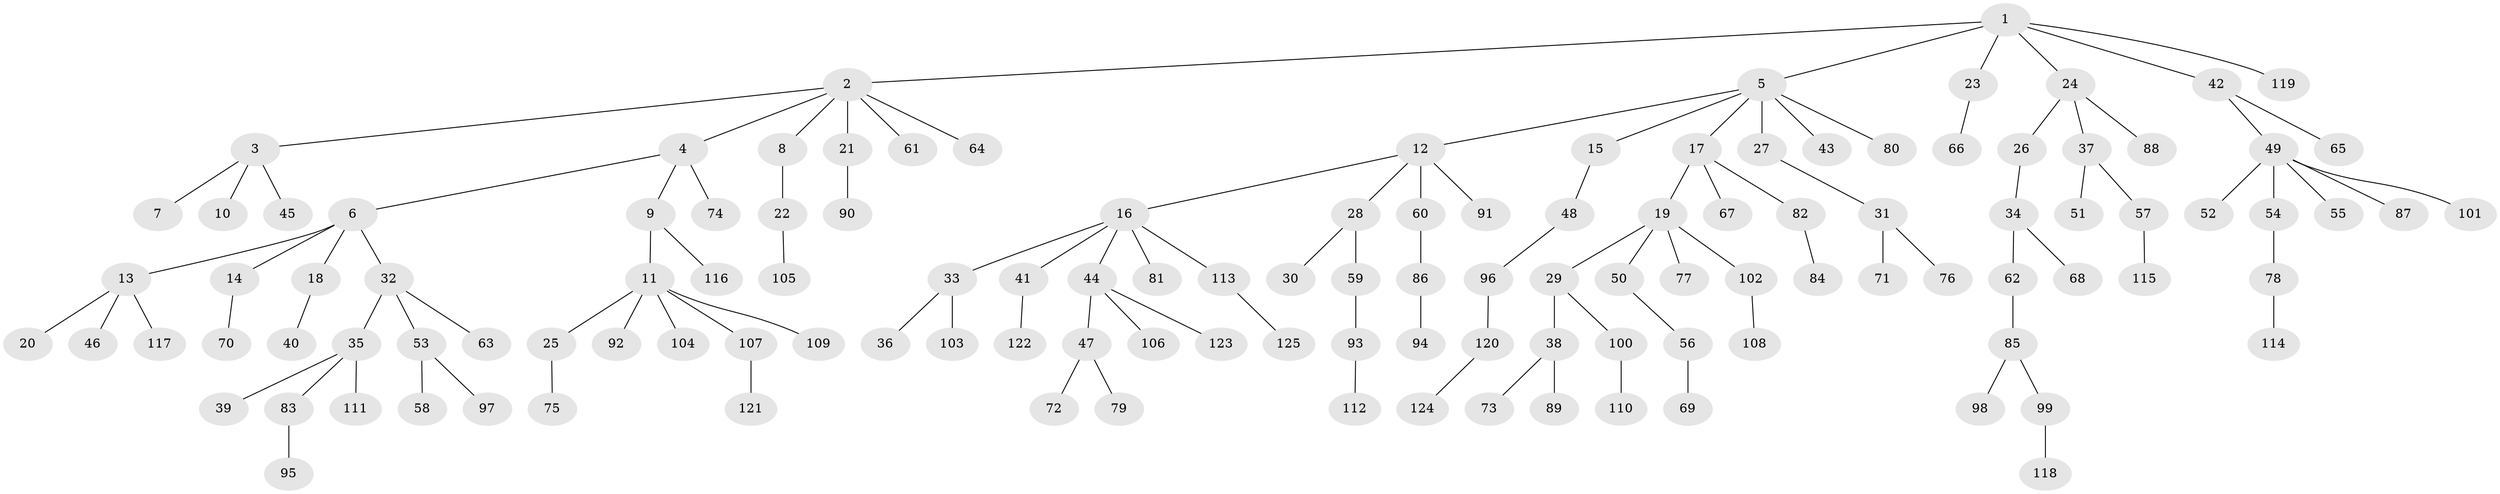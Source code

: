 // coarse degree distribution, {11: 0.02, 4: 0.06, 12: 0.02, 1: 0.72, 2: 0.12, 6: 0.04, 3: 0.02}
// Generated by graph-tools (version 1.1) at 2025/19/03/04/25 18:19:15]
// undirected, 125 vertices, 124 edges
graph export_dot {
graph [start="1"]
  node [color=gray90,style=filled];
  1;
  2;
  3;
  4;
  5;
  6;
  7;
  8;
  9;
  10;
  11;
  12;
  13;
  14;
  15;
  16;
  17;
  18;
  19;
  20;
  21;
  22;
  23;
  24;
  25;
  26;
  27;
  28;
  29;
  30;
  31;
  32;
  33;
  34;
  35;
  36;
  37;
  38;
  39;
  40;
  41;
  42;
  43;
  44;
  45;
  46;
  47;
  48;
  49;
  50;
  51;
  52;
  53;
  54;
  55;
  56;
  57;
  58;
  59;
  60;
  61;
  62;
  63;
  64;
  65;
  66;
  67;
  68;
  69;
  70;
  71;
  72;
  73;
  74;
  75;
  76;
  77;
  78;
  79;
  80;
  81;
  82;
  83;
  84;
  85;
  86;
  87;
  88;
  89;
  90;
  91;
  92;
  93;
  94;
  95;
  96;
  97;
  98;
  99;
  100;
  101;
  102;
  103;
  104;
  105;
  106;
  107;
  108;
  109;
  110;
  111;
  112;
  113;
  114;
  115;
  116;
  117;
  118;
  119;
  120;
  121;
  122;
  123;
  124;
  125;
  1 -- 2;
  1 -- 5;
  1 -- 23;
  1 -- 24;
  1 -- 42;
  1 -- 119;
  2 -- 3;
  2 -- 4;
  2 -- 8;
  2 -- 21;
  2 -- 61;
  2 -- 64;
  3 -- 7;
  3 -- 10;
  3 -- 45;
  4 -- 6;
  4 -- 9;
  4 -- 74;
  5 -- 12;
  5 -- 15;
  5 -- 17;
  5 -- 27;
  5 -- 43;
  5 -- 80;
  6 -- 13;
  6 -- 14;
  6 -- 18;
  6 -- 32;
  8 -- 22;
  9 -- 11;
  9 -- 116;
  11 -- 25;
  11 -- 92;
  11 -- 104;
  11 -- 107;
  11 -- 109;
  12 -- 16;
  12 -- 28;
  12 -- 60;
  12 -- 91;
  13 -- 20;
  13 -- 46;
  13 -- 117;
  14 -- 70;
  15 -- 48;
  16 -- 33;
  16 -- 41;
  16 -- 44;
  16 -- 81;
  16 -- 113;
  17 -- 19;
  17 -- 67;
  17 -- 82;
  18 -- 40;
  19 -- 29;
  19 -- 50;
  19 -- 77;
  19 -- 102;
  21 -- 90;
  22 -- 105;
  23 -- 66;
  24 -- 26;
  24 -- 37;
  24 -- 88;
  25 -- 75;
  26 -- 34;
  27 -- 31;
  28 -- 30;
  28 -- 59;
  29 -- 38;
  29 -- 100;
  31 -- 71;
  31 -- 76;
  32 -- 35;
  32 -- 53;
  32 -- 63;
  33 -- 36;
  33 -- 103;
  34 -- 62;
  34 -- 68;
  35 -- 39;
  35 -- 83;
  35 -- 111;
  37 -- 51;
  37 -- 57;
  38 -- 73;
  38 -- 89;
  41 -- 122;
  42 -- 49;
  42 -- 65;
  44 -- 47;
  44 -- 106;
  44 -- 123;
  47 -- 72;
  47 -- 79;
  48 -- 96;
  49 -- 52;
  49 -- 54;
  49 -- 55;
  49 -- 87;
  49 -- 101;
  50 -- 56;
  53 -- 58;
  53 -- 97;
  54 -- 78;
  56 -- 69;
  57 -- 115;
  59 -- 93;
  60 -- 86;
  62 -- 85;
  78 -- 114;
  82 -- 84;
  83 -- 95;
  85 -- 98;
  85 -- 99;
  86 -- 94;
  93 -- 112;
  96 -- 120;
  99 -- 118;
  100 -- 110;
  102 -- 108;
  107 -- 121;
  113 -- 125;
  120 -- 124;
}

